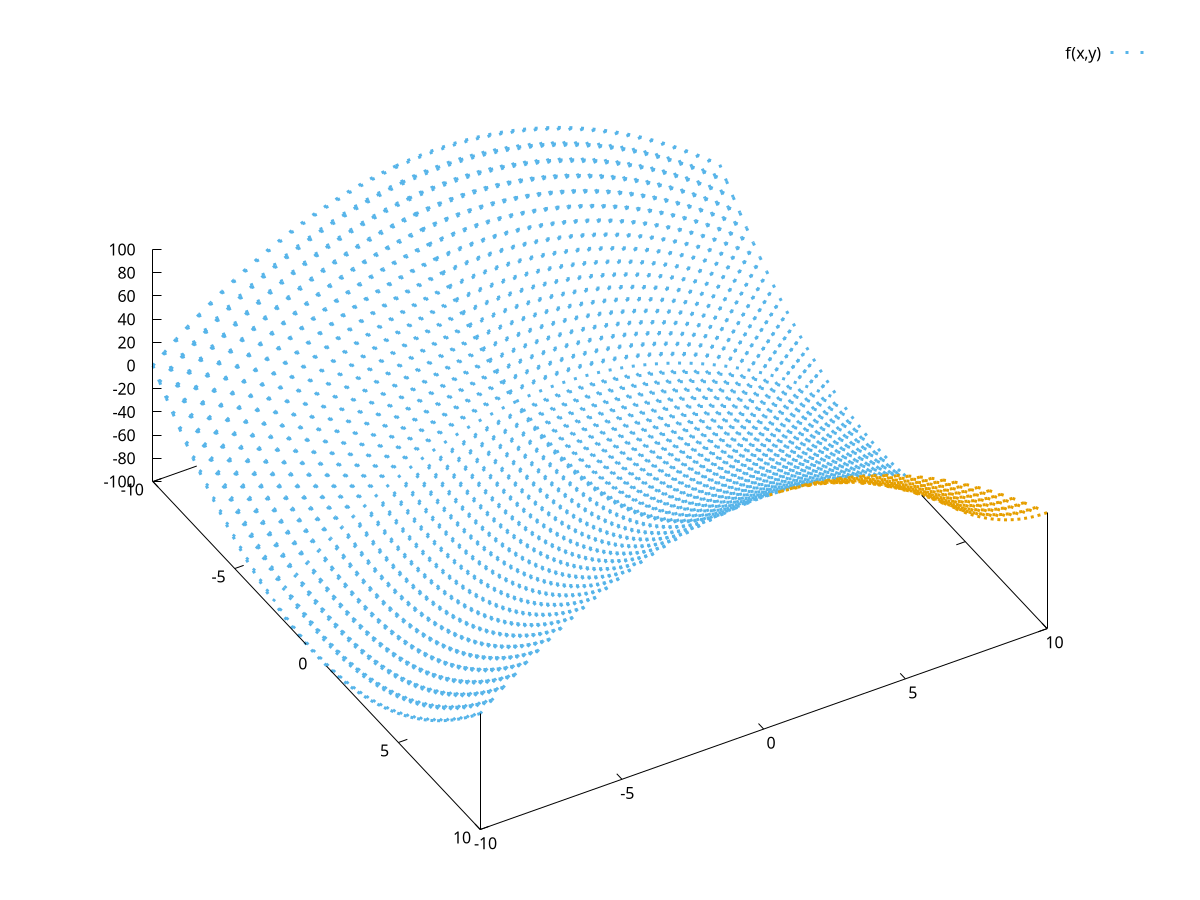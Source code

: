 #!/usr/bin/env gnuplot -pdc

set ticslevel 0
f(x,y)=x**2 - y**2
set sample 30
set isosample 50
set view 30,60
set hidden3d #陰線処理
splot f(x,y) linetype 3 dashtype 3 linewidth 3
pause -1
